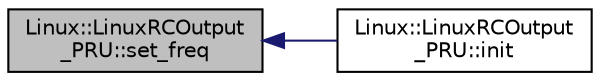 digraph "Linux::LinuxRCOutput_PRU::set_freq"
{
 // INTERACTIVE_SVG=YES
  edge [fontname="Helvetica",fontsize="10",labelfontname="Helvetica",labelfontsize="10"];
  node [fontname="Helvetica",fontsize="10",shape=record];
  rankdir="LR";
  Node1 [label="Linux::LinuxRCOutput\l_PRU::set_freq",height=0.2,width=0.4,color="black", fillcolor="grey75", style="filled" fontcolor="black"];
  Node1 -> Node2 [dir="back",color="midnightblue",fontsize="10",style="solid",fontname="Helvetica"];
  Node2 [label="Linux::LinuxRCOutput\l_PRU::init",height=0.2,width=0.4,color="black", fillcolor="white", style="filled",URL="$classLinux_1_1LinuxRCOutput__PRU.html#a6979cee4a764c24baf96397a832bffd7"];
}
